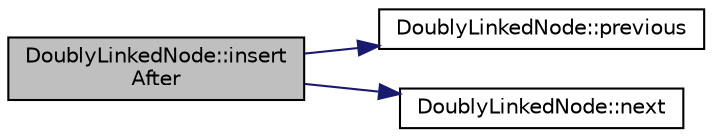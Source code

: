 digraph "DoublyLinkedNode::insertAfter"
{
  edge [fontname="Helvetica",fontsize="10",labelfontname="Helvetica",labelfontsize="10"];
  node [fontname="Helvetica",fontsize="10",shape=record];
  rankdir="LR";
  Node33 [label="DoublyLinkedNode::insert\lAfter",height=0.2,width=0.4,color="black", fillcolor="grey75", style="filled", fontcolor="black"];
  Node33 -> Node34 [color="midnightblue",fontsize="10",style="solid",fontname="Helvetica"];
  Node34 [label="DoublyLinkedNode::previous",height=0.2,width=0.4,color="black", fillcolor="white", style="filled",URL="$d9/da3/class_doubly_linked_node.html#a6aded7e2cdd50528b4c8529f4c78fc0a"];
  Node33 -> Node35 [color="midnightblue",fontsize="10",style="solid",fontname="Helvetica"];
  Node35 [label="DoublyLinkedNode::next",height=0.2,width=0.4,color="black", fillcolor="white", style="filled",URL="$d9/da3/class_doubly_linked_node.html#a67e53b9fd7e17a517f295d4b9bf47206"];
}
